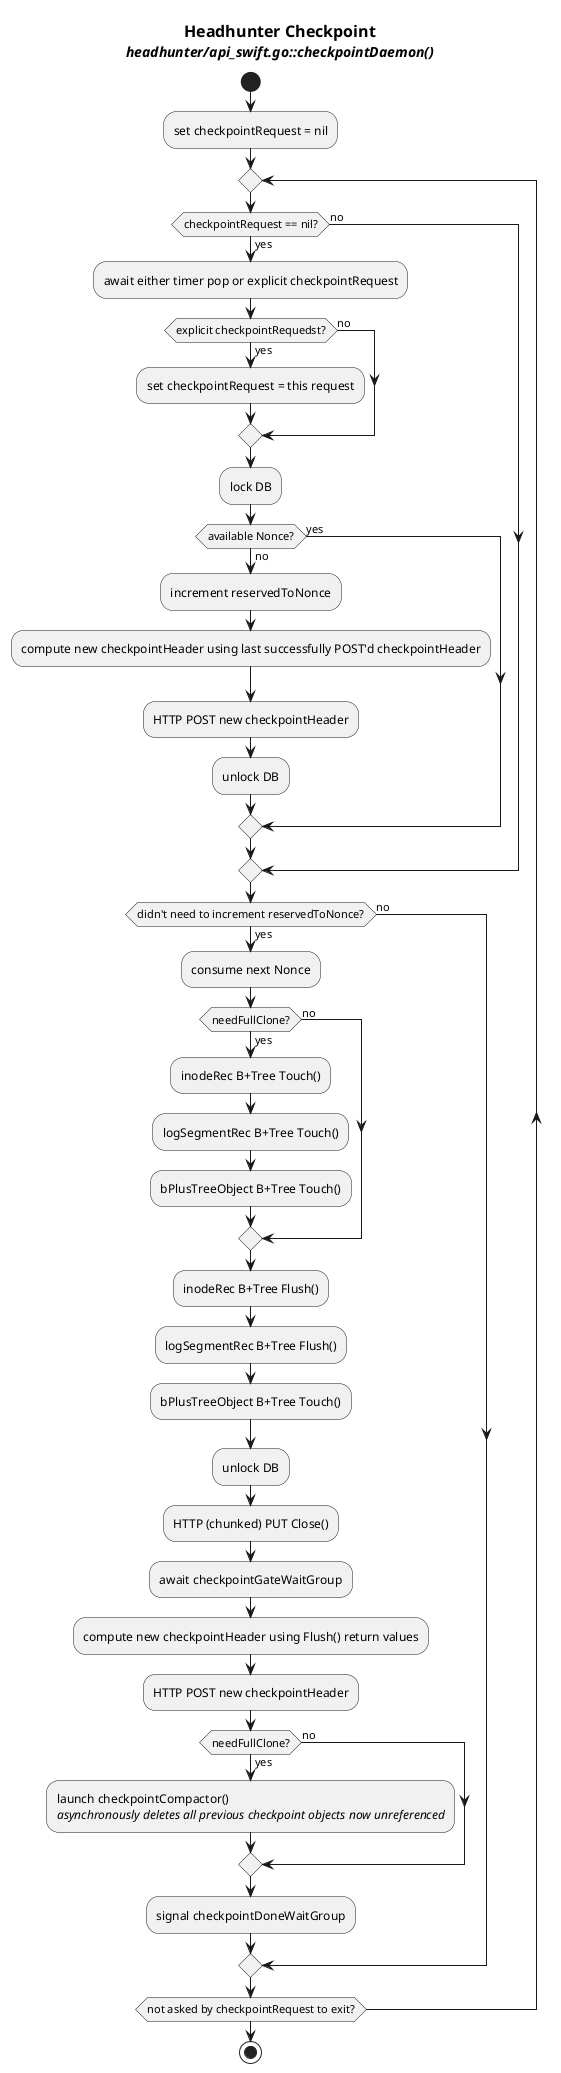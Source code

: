 @startuml

title == Headhunter Checkpoint\n==== headhunter/api_swift.go::checkpointDaemon()

start

:set checkpointRequest = nil;

repeat
  if (checkpointRequest == nil?) then (yes)
    :await either timer pop or explicit checkpointRequest;
    if (explicit checkpointRequedst?) then (yes)
      :set checkpointRequest = this request;
    else (no)
    endif
    :lock DB;
    if (available Nonce?) then (yes)
    else (no)
      :increment reservedToNonce;
      :compute new checkpointHeader using last successfully POST'd checkpointHeader;
      :HTTP POST new checkpointHeader;
      :unlock DB;
    endif
  else (no)
  endif
  if (didn't need to increment reservedToNonce?) then (yes)
    :consume next Nonce;
    if (needFullClone?) then (yes)
      :inodeRec B+Tree Touch();
      :logSegmentRec B+Tree Touch();
      :bPlusTreeObject B+Tree Touch();
    else (no)
    endif
    :inodeRec B+Tree Flush();
    :logSegmentRec B+Tree Flush();
    :bPlusTreeObject B+Tree Touch();
    :unlock DB;
    :HTTP (chunked) PUT Close();
    :await checkpointGateWaitGroup;
    :compute new checkpointHeader using Flush() return values;
    :HTTP POST new checkpointHeader;
    if (needFullClone?) then (yes)
      :launch checkpointCompactor()\n<i>asynchronously deletes all previous checkpoint objects now unreferenced</i>;
    else (no)
    endif
    :signal checkpointDoneWaitGroup;
  else (no)
  endif
repeat while (not asked by checkpointRequest to exit?)

stop

@enduml
